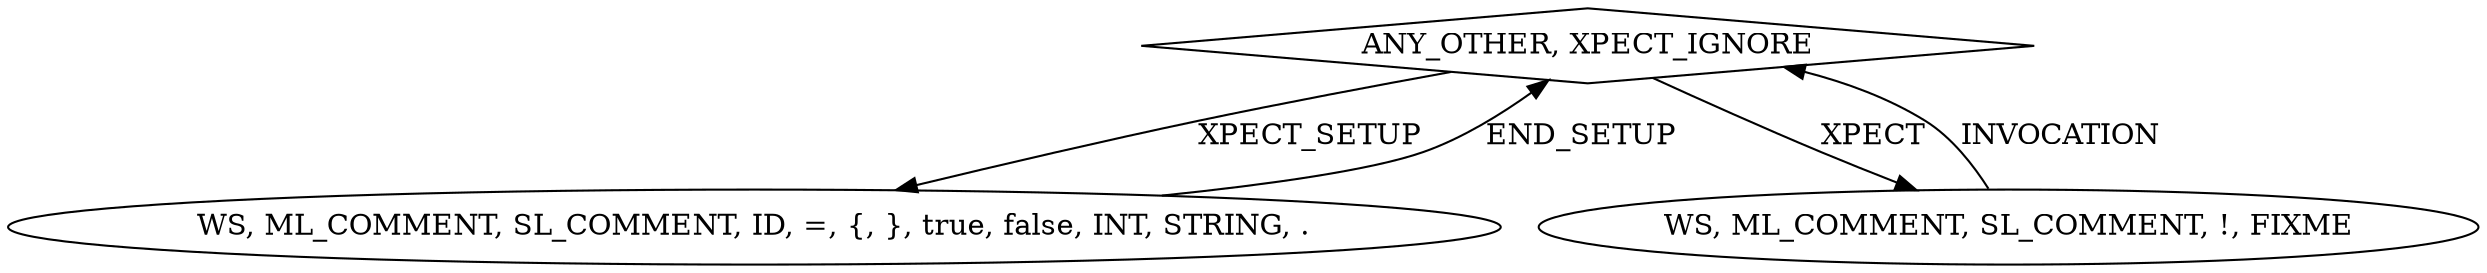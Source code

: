 ## This is a Graphviz .dot file (http://www.graphviz.org/)
## You can use the command 'dot -Tpdf this.dot > out.pdf' to render it.
digraph G {
lexerstate1 [shape=diamond,label="ANY_OTHER, XPECT_IGNORE"];
lexerstate2 [label="WS, ML_COMMENT, SL_COMMENT, ID, =, {, }, true, false, INT, STRING, ."];
lexerstate4 [label="WS, ML_COMMENT, SL_COMMENT, !, FIXME"];
lexerstate1->lexerstate2 [label="XPECT_SETUP"];
lexerstate1->lexerstate4 [label=XPECT];
lexerstate2->lexerstate1 [label="END_SETUP"];
lexerstate4->lexerstate1 [label=INVOCATION];
}

